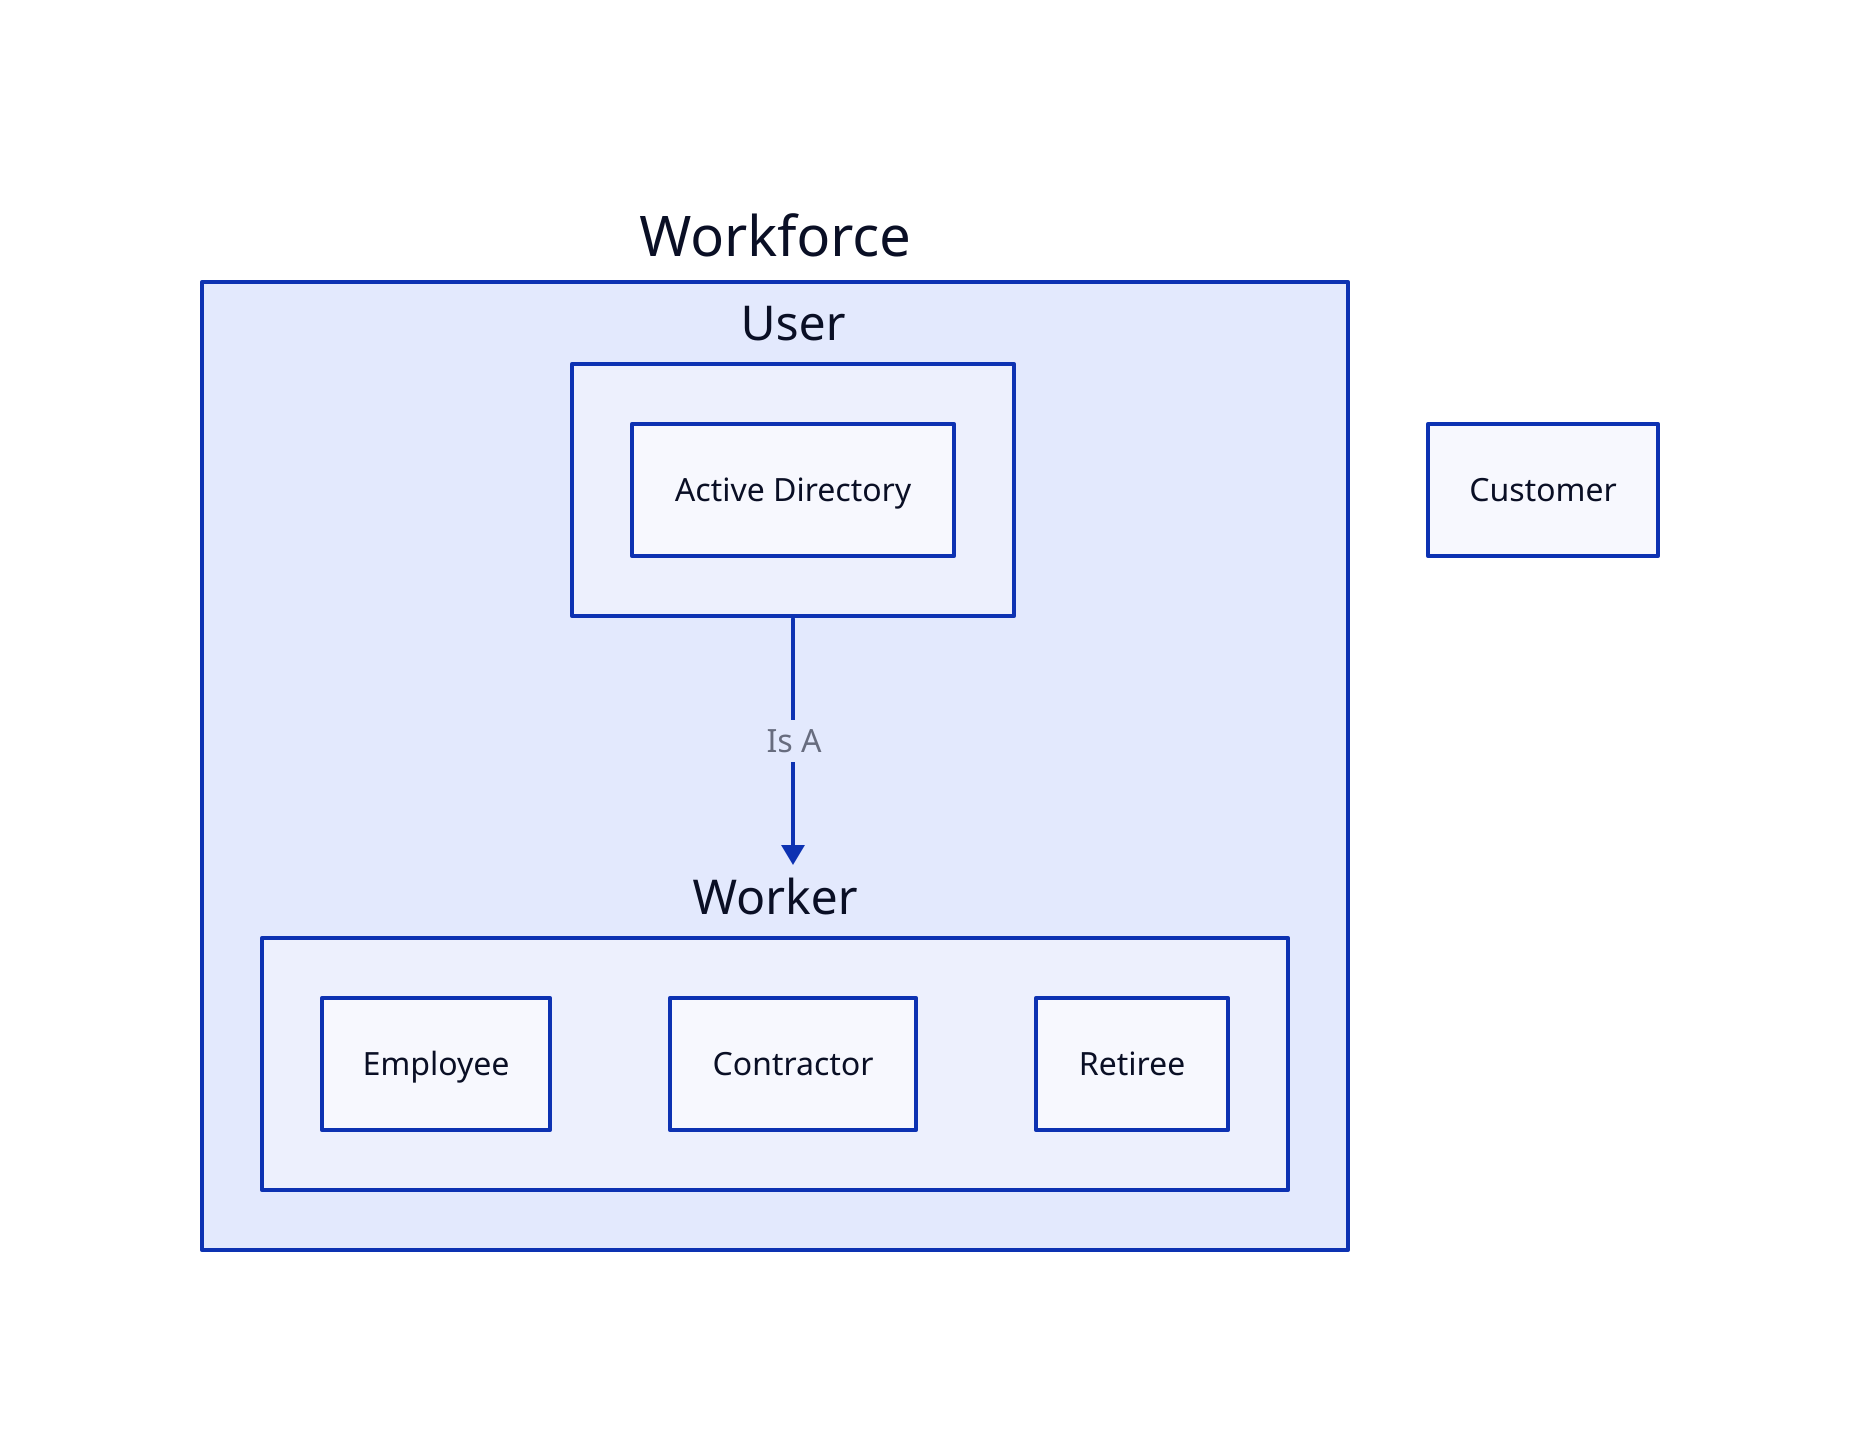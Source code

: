 Workforce
Workforce.Worker
Workforce.Worker.Employee
Workforce.Worker.Contractor
Workforce.Worker.Retiree
Workforce.User
Workforce.User.Active Directory

Workforce.User -> Workforce.Worker: Is A

Customer